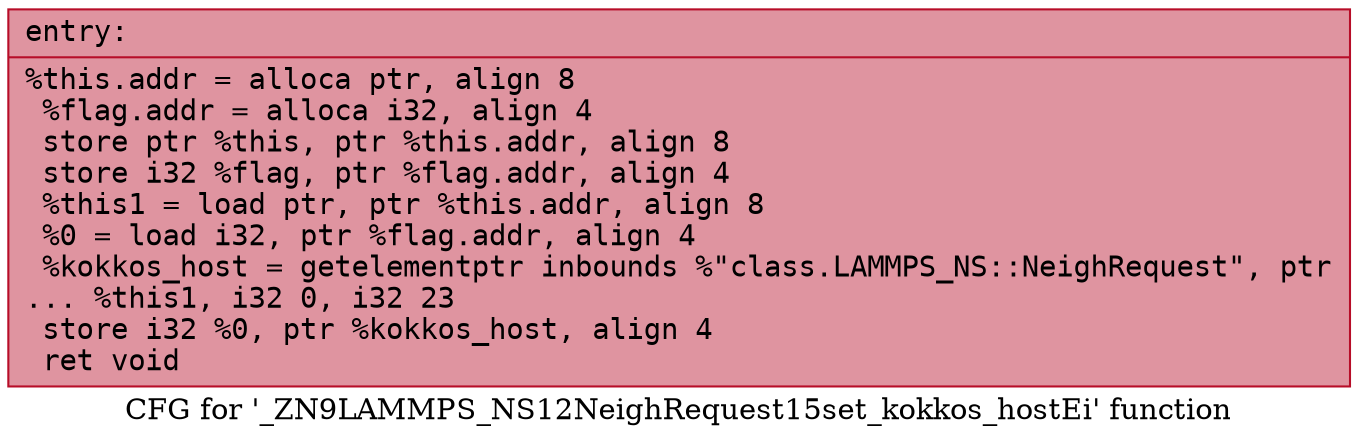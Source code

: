 digraph "CFG for '_ZN9LAMMPS_NS12NeighRequest15set_kokkos_hostEi' function" {
	label="CFG for '_ZN9LAMMPS_NS12NeighRequest15set_kokkos_hostEi' function";

	Node0x561f337f2b10 [shape=record,color="#b70d28ff", style=filled, fillcolor="#b70d2870" fontname="Courier",label="{entry:\l|  %this.addr = alloca ptr, align 8\l  %flag.addr = alloca i32, align 4\l  store ptr %this, ptr %this.addr, align 8\l  store i32 %flag, ptr %flag.addr, align 4\l  %this1 = load ptr, ptr %this.addr, align 8\l  %0 = load i32, ptr %flag.addr, align 4\l  %kokkos_host = getelementptr inbounds %\"class.LAMMPS_NS::NeighRequest\", ptr\l... %this1, i32 0, i32 23\l  store i32 %0, ptr %kokkos_host, align 4\l  ret void\l}"];
}
